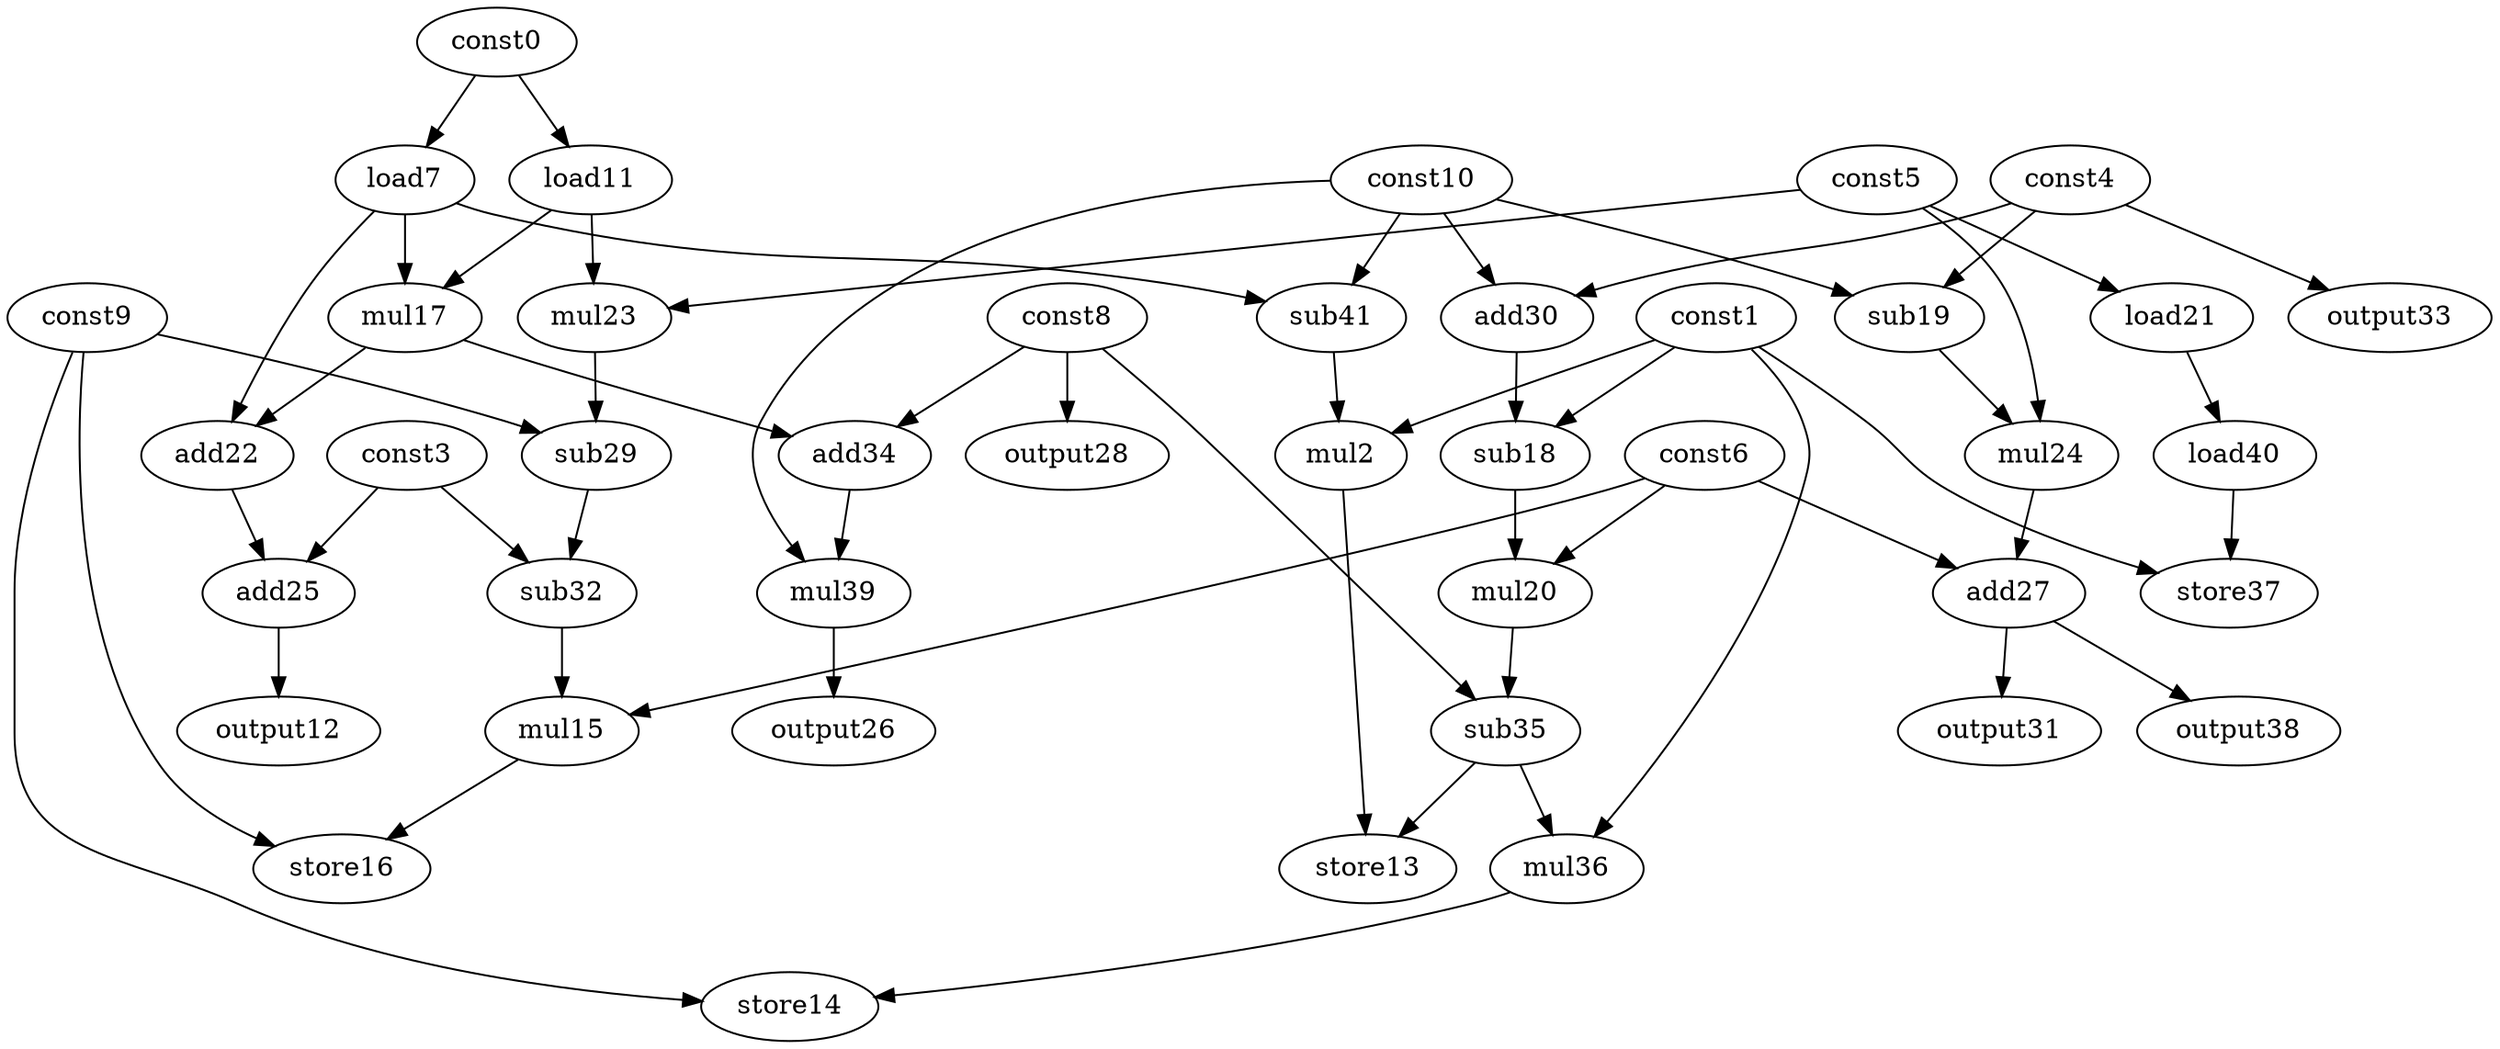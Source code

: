 digraph G { 
const0[opcode=const]; 
const1[opcode=const]; 
mul2[opcode=mul]; 
const3[opcode=const]; 
const4[opcode=const]; 
const5[opcode=const]; 
const6[opcode=const]; 
load7[opcode=load]; 
const8[opcode=const]; 
const9[opcode=const]; 
const10[opcode=const]; 
load11[opcode=load]; 
output12[opcode=output]; 
store13[opcode=store]; 
store14[opcode=store]; 
mul15[opcode=mul]; 
store16[opcode=store]; 
mul17[opcode=mul]; 
sub18[opcode=sub]; 
sub19[opcode=sub]; 
mul20[opcode=mul]; 
load21[opcode=load]; 
add22[opcode=add]; 
mul23[opcode=mul]; 
mul24[opcode=mul]; 
add25[opcode=add]; 
output26[opcode=output]; 
add27[opcode=add]; 
output28[opcode=output]; 
sub29[opcode=sub]; 
add30[opcode=add]; 
output31[opcode=output]; 
sub32[opcode=sub]; 
output33[opcode=output]; 
add34[opcode=add]; 
sub35[opcode=sub]; 
mul36[opcode=mul]; 
store37[opcode=store]; 
output38[opcode=output]; 
mul39[opcode=mul]; 
load40[opcode=load]; 
sub41[opcode=sub]; 
const0->load7[operand=0];
const0->load11[operand=0];
const10->sub19[operand=0];
const4->sub19[operand=1];
const5->load21[operand=0];
const8->output28[operand=0];
const10->add30[operand=0];
const4->add30[operand=1];
const4->output33[operand=0];
load11->mul17[operand=0];
load7->mul17[operand=1];
const1->sub18[operand=0];
add30->sub18[operand=1];
load11->mul23[operand=0];
const5->mul23[operand=1];
sub19->mul24[operand=0];
const5->mul24[operand=1];
load21->load40[operand=0];
const10->sub41[operand=0];
load7->sub41[operand=1];
sub41->mul2[operand=0];
const1->mul2[operand=1];
sub18->mul20[operand=0];
const6->mul20[operand=1];
mul17->add22[operand=0];
load7->add22[operand=1];
mul24->add27[operand=0];
const6->add27[operand=1];
const9->sub29[operand=0];
mul23->sub29[operand=1];
const8->add34[operand=0];
mul17->add34[operand=1];
load40->store37[operand=0];
const1->store37[operand=1];
const3->add25[operand=0];
add22->add25[operand=1];
add27->output31[operand=0];
const3->sub32[operand=0];
sub29->sub32[operand=1];
const8->sub35[operand=0];
mul20->sub35[operand=1];
add27->output38[operand=0];
const10->mul39[operand=0];
add34->mul39[operand=1];
add25->output12[operand=0];
mul2->store13[operand=0];
sub35->store13[operand=1];
sub32->mul15[operand=0];
const6->mul15[operand=1];
mul39->output26[operand=0];
const1->mul36[operand=0];
sub35->mul36[operand=1];
const9->store14[operand=0];
mul36->store14[operand=1];
const9->store16[operand=0];
mul15->store16[operand=1];
}
